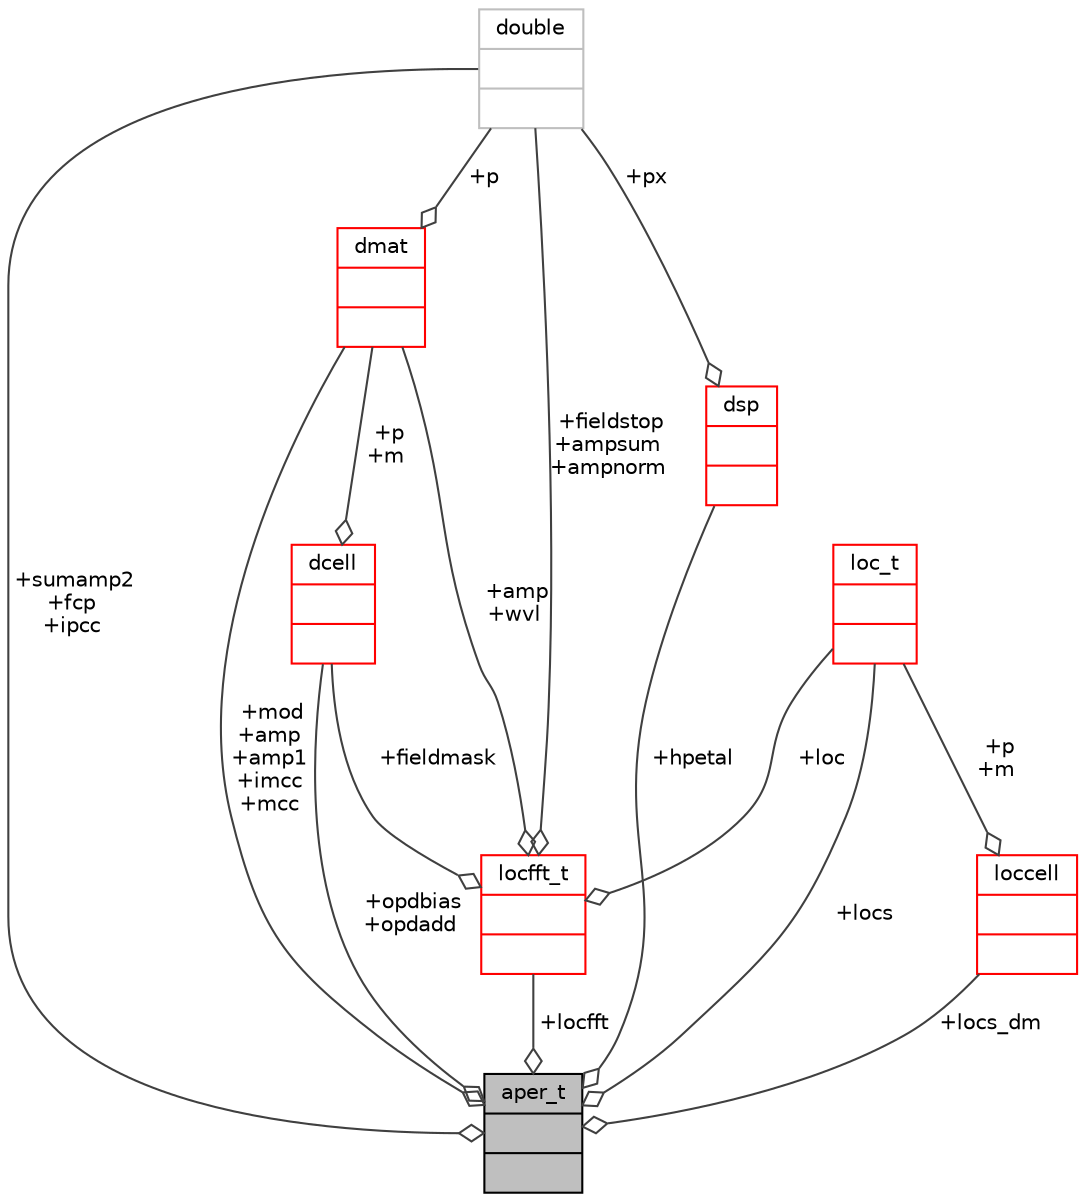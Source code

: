 digraph "aper_t"
{
 // INTERACTIVE_SVG=YES
  bgcolor="transparent";
  edge [fontname="Helvetica",fontsize="10",labelfontname="Helvetica",labelfontsize="10"];
  node [fontname="Helvetica",fontsize="10",shape=record];
  Node1 [label="{aper_t\n||}",height=0.2,width=0.4,color="black", fillcolor="grey75", style="filled", fontcolor="black"];
  Node2 -> Node1 [color="grey25",fontsize="10",style="solid",label=" +opdbias\n+opdadd" ,arrowhead="odiamond",fontname="Helvetica"];
  Node2 [label="{dcell\n||}",height=0.2,width=0.4,color="red",URL="$df/def/type_8h.html#df/d47/structdcell"];
  Node10 -> Node2 [color="grey25",fontsize="10",style="solid",label=" +p\n+m" ,arrowhead="odiamond",fontname="Helvetica"];
  Node10 [label="{dmat\n||}",height=0.2,width=0.4,color="red",URL="$d3/d27/structdmat.html"];
  Node13 -> Node10 [color="grey25",fontsize="10",style="solid",label=" +p" ,arrowhead="odiamond",fontname="Helvetica"];
  Node13 [label="{double\n||}",height=0.2,width=0.4,color="grey75"];
  Node17 -> Node1 [color="grey25",fontsize="10",style="solid",label=" +locs_dm" ,arrowhead="odiamond",fontname="Helvetica"];
  Node17 [label="{loccell\n||}",height=0.2,width=0.4,color="red",URL="$df/def/type_8h.html#dc/da1/structloccell"];
  Node19 -> Node17 [color="grey25",fontsize="10",style="solid",label=" +p\n+m" ,arrowhead="odiamond",fontname="Helvetica"];
  Node19 [label="{loc_t\n||}",height=0.2,width=0.4,color="red",URL="$df/def/type_8h.html#da/ddc/structloc__t"];
  Node13 -> Node1 [color="grey25",fontsize="10",style="solid",label=" +sumamp2\n+fcp\n+ipcc" ,arrowhead="odiamond",fontname="Helvetica"];
  Node22 -> Node1 [color="grey25",fontsize="10",style="solid",label=" +locfft" ,arrowhead="odiamond",fontname="Helvetica"];
  Node22 [label="{locfft_t\n||}",height=0.2,width=0.4,color="red",URL="$db/d1f/locfft_8h.html#d3/dcd/structlocfft__t"];
  Node2 -> Node22 [color="grey25",fontsize="10",style="solid",label=" +fieldmask" ,arrowhead="odiamond",fontname="Helvetica"];
  Node13 -> Node22 [color="grey25",fontsize="10",style="solid",label=" +fieldstop\n+ampsum\n+ampnorm" ,arrowhead="odiamond",fontname="Helvetica"];
  Node10 -> Node22 [color="grey25",fontsize="10",style="solid",label=" +amp\n+wvl" ,arrowhead="odiamond",fontname="Helvetica"];
  Node19 -> Node22 [color="grey25",fontsize="10",style="solid",label=" +loc" ,arrowhead="odiamond",fontname="Helvetica"];
  Node10 -> Node1 [color="grey25",fontsize="10",style="solid",label=" +mod\n+amp\n+amp1\n+imcc\n+mcc" ,arrowhead="odiamond",fontname="Helvetica"];
  Node25 -> Node1 [color="grey25",fontsize="10",style="solid",label=" +hpetal" ,arrowhead="odiamond",fontname="Helvetica"];
  Node25 [label="{dsp\n||}",height=0.2,width=0.4,color="red",URL="$df/def/type_8h.html#de/d35/structdsp"];
  Node13 -> Node25 [color="grey25",fontsize="10",style="solid",label=" +px" ,arrowhead="odiamond",fontname="Helvetica"];
  Node19 -> Node1 [color="grey25",fontsize="10",style="solid",label=" +locs" ,arrowhead="odiamond",fontname="Helvetica"];
}
